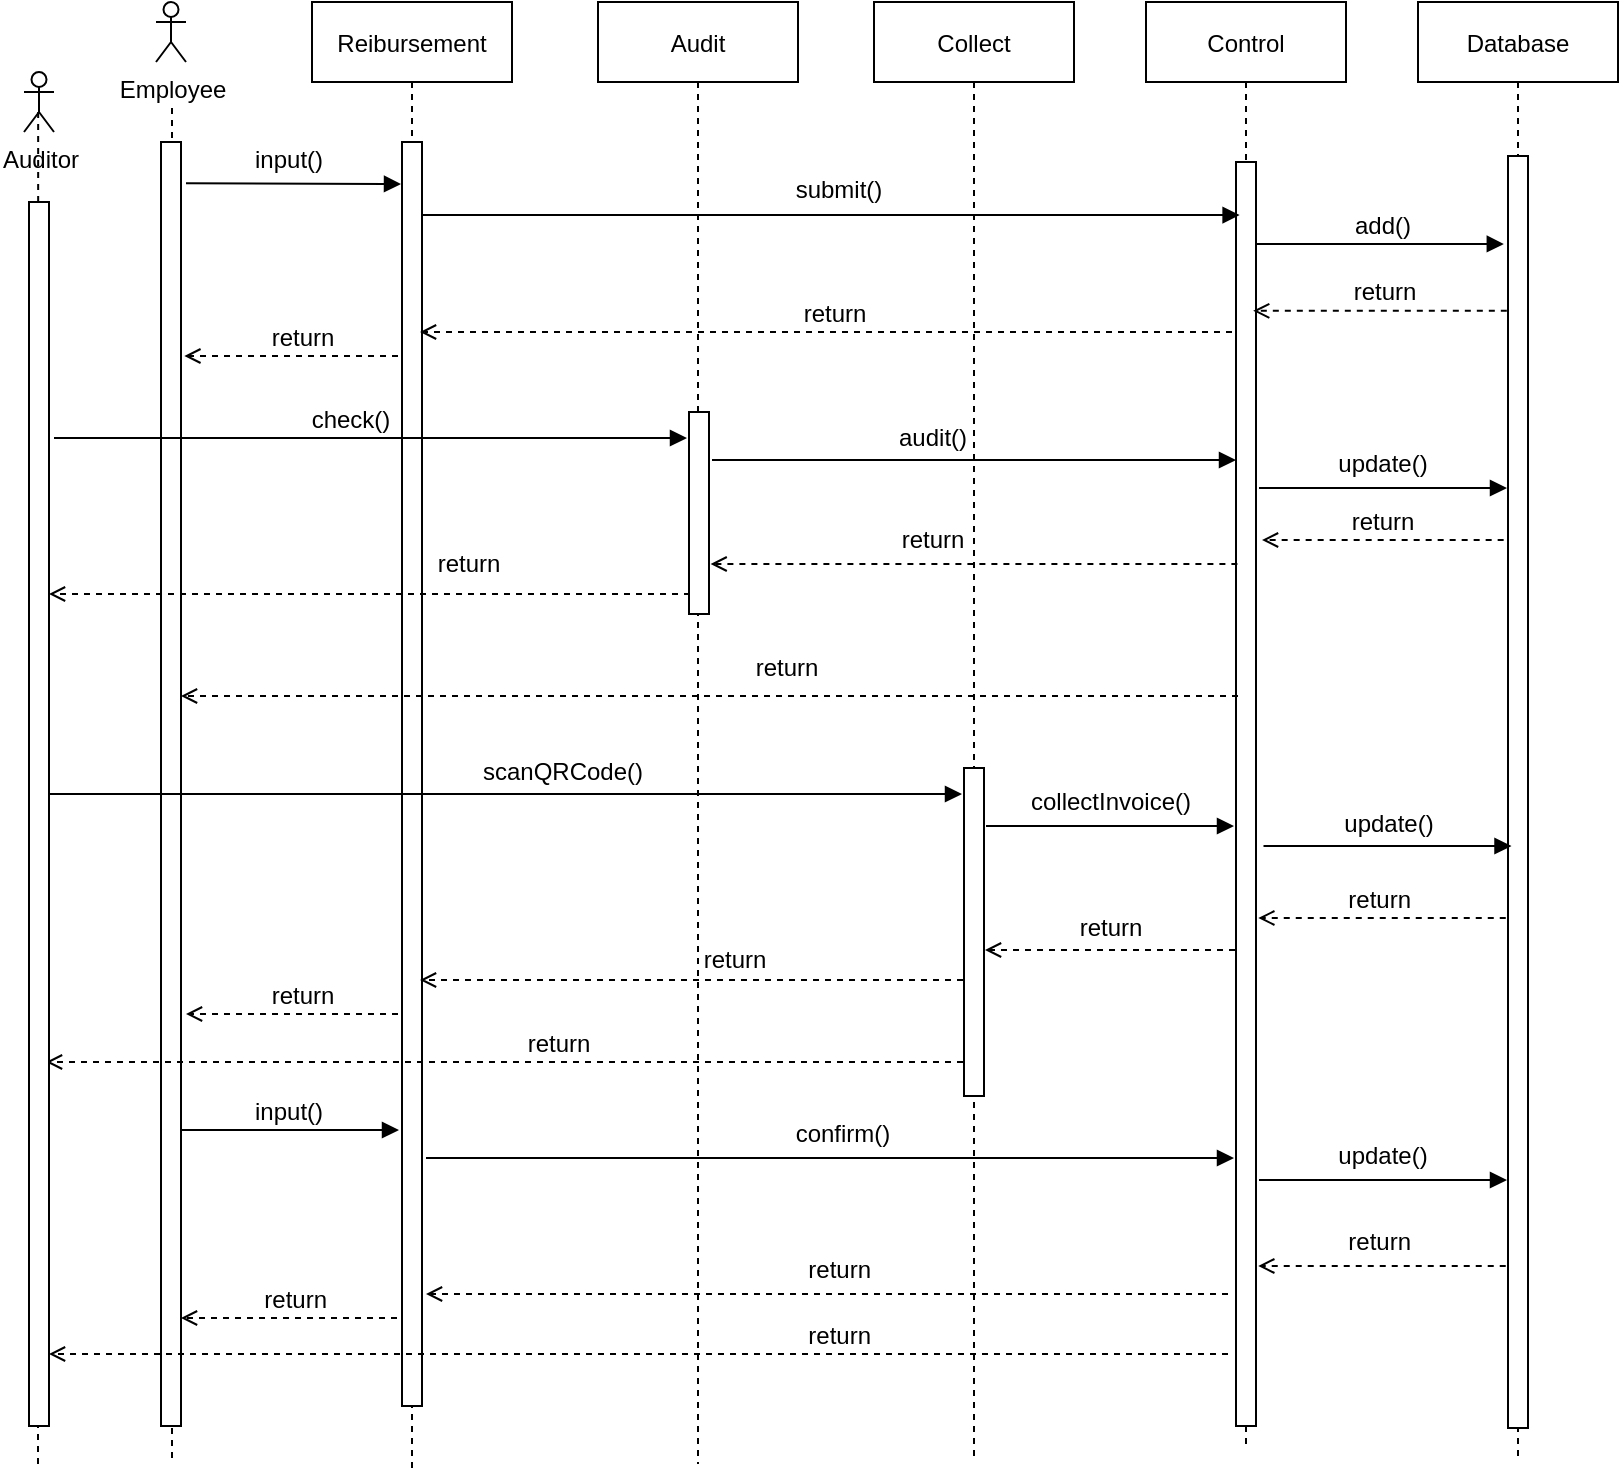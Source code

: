 <mxfile version="13.9.9" type="device"><diagram id="kgpKYQtTHZ0yAKxKKP6v" name="Page-1"><mxGraphModel dx="853" dy="493" grid="0" gridSize="10" guides="1" tooltips="1" connect="1" arrows="1" fold="1" page="1" pageScale="1" pageWidth="850" pageHeight="1100" math="0" shadow="0"><root><mxCell id="0"/><mxCell id="1" parent="0"/><mxCell id="s8UTLTWhD3DFpOoqn2xR-32" value="Reibursement" style="shape=umlLifeline;perimeter=lifelinePerimeter;container=1;collapsible=0;recursiveResize=0;rounded=0;shadow=0;strokeWidth=1;" parent="1" vertex="1" treatAsSingle="0"><mxGeometry x="189" y="80" width="100" height="734" as="geometry"/></mxCell><mxCell id="s8UTLTWhD3DFpOoqn2xR-33" value="" style="points=[];perimeter=orthogonalPerimeter;rounded=0;shadow=0;strokeWidth=1;" parent="s8UTLTWhD3DFpOoqn2xR-32" vertex="1"><mxGeometry x="45" y="70" width="10" height="632" as="geometry"/></mxCell><mxCell id="s8UTLTWhD3DFpOoqn2xR-35" value="Control" style="shape=umlLifeline;perimeter=lifelinePerimeter;container=1;collapsible=0;recursiveResize=0;rounded=0;shadow=0;strokeWidth=1;" parent="1" vertex="1" treatAsSingle="0"><mxGeometry x="606" y="80" width="100" height="723" as="geometry"/></mxCell><mxCell id="s8UTLTWhD3DFpOoqn2xR-36" value="" style="points=[];perimeter=orthogonalPerimeter;rounded=0;shadow=0;strokeWidth=1;" parent="s8UTLTWhD3DFpOoqn2xR-35" vertex="1"><mxGeometry x="45" y="80" width="10" height="632" as="geometry"/></mxCell><mxCell id="s8UTLTWhD3DFpOoqn2xR-37" value="" style="verticalAlign=bottom;endArrow=block;shadow=0;strokeWidth=1;endFill=1;entryX=0.18;entryY=0.042;entryDx=0;entryDy=0;entryPerimeter=0;" parent="1" source="s8UTLTWhD3DFpOoqn2xR-33" edge="1" target="s8UTLTWhD3DFpOoqn2xR-36"><mxGeometry x="-0.001" relative="1" as="geometry"><mxPoint x="248" y="180" as="sourcePoint"/><mxPoint x="517" y="180" as="targetPoint"/><Array as="points"/><mxPoint as="offset"/></mxGeometry></mxCell><mxCell id="s8UTLTWhD3DFpOoqn2xR-38" value="Employee" style="shape=umlActor;verticalLabelPosition=bottom;verticalAlign=top;html=1;outlineConnect=0;" parent="1" vertex="1"><mxGeometry x="111" y="80" width="15" height="30" as="geometry"/></mxCell><mxCell id="s8UTLTWhD3DFpOoqn2xR-39" value="" style="endArrow=none;dashed=1;html=1;" parent="1" edge="1"><mxGeometry width="50" height="50" relative="1" as="geometry"><mxPoint x="119" y="808" as="sourcePoint"/><mxPoint x="119.0" y="130" as="targetPoint"/></mxGeometry></mxCell><mxCell id="s8UTLTWhD3DFpOoqn2xR-40" value="" style="points=[];perimeter=orthogonalPerimeter;rounded=0;shadow=0;strokeWidth=1;" parent="1" vertex="1"><mxGeometry x="113.5" y="150" width="10" height="642" as="geometry"/></mxCell><mxCell id="s8UTLTWhD3DFpOoqn2xR-41" value="" style="endArrow=block;html=1;endFill=1;" parent="1" edge="1"><mxGeometry width="50" height="50" relative="1" as="geometry"><mxPoint x="126" y="170.58" as="sourcePoint"/><mxPoint x="233.5" y="171" as="targetPoint"/></mxGeometry></mxCell><mxCell id="s8UTLTWhD3DFpOoqn2xR-42" value="input()" style="text;html=1;align=center;verticalAlign=middle;resizable=0;points=[];autosize=1;" parent="1" vertex="1"><mxGeometry x="155" y="150" width="44" height="18" as="geometry"/></mxCell><mxCell id="s8UTLTWhD3DFpOoqn2xR-43" value="Audit" style="shape=umlLifeline;perimeter=lifelinePerimeter;container=1;collapsible=0;recursiveResize=0;rounded=0;shadow=0;strokeWidth=1;" parent="1" vertex="1" treatAsSingle="0"><mxGeometry x="332" y="80" width="100" height="731" as="geometry"/></mxCell><mxCell id="s8UTLTWhD3DFpOoqn2xR-44" value="" style="points=[];perimeter=orthogonalPerimeter;rounded=0;shadow=0;strokeWidth=1;" parent="s8UTLTWhD3DFpOoqn2xR-43" vertex="1"><mxGeometry x="45.5" y="205" width="10" height="101" as="geometry"/></mxCell><mxCell id="s8UTLTWhD3DFpOoqn2xR-46" value="Database" style="shape=umlLifeline;perimeter=lifelinePerimeter;container=1;collapsible=0;recursiveResize=0;rounded=0;shadow=0;strokeWidth=1;" parent="1" vertex="1" treatAsSingle="0"><mxGeometry x="742" y="80" width="100" height="727" as="geometry"/></mxCell><mxCell id="s8UTLTWhD3DFpOoqn2xR-47" value="" style="points=[];perimeter=orthogonalPerimeter;rounded=0;shadow=0;strokeWidth=1;" parent="s8UTLTWhD3DFpOoqn2xR-46" vertex="1"><mxGeometry x="45" y="77" width="10" height="636" as="geometry"/></mxCell><mxCell id="s8UTLTWhD3DFpOoqn2xR-48" value="submit()" style="text;html=1;align=center;verticalAlign=middle;resizable=0;points=[];autosize=1;" parent="1" vertex="1"><mxGeometry x="425" y="165" width="53" height="18" as="geometry"/></mxCell><mxCell id="s8UTLTWhD3DFpOoqn2xR-49" value="" style="endArrow=open;html=1;dashed=1;endFill=0;exitX=-0.06;exitY=0.556;exitDx=0;exitDy=0;exitPerimeter=0;" parent="1" edge="1"><mxGeometry width="50" height="50" relative="1" as="geometry"><mxPoint x="651.7" y="361.002" as="sourcePoint"/><mxPoint x="388.3" y="361.002" as="targetPoint"/></mxGeometry></mxCell><mxCell id="s8UTLTWhD3DFpOoqn2xR-50" value="return" style="text;html=1;align=center;verticalAlign=middle;resizable=0;points=[];autosize=1;" parent="1" vertex="1"><mxGeometry x="478" y="340" width="41" height="18" as="geometry"/></mxCell><mxCell id="s8UTLTWhD3DFpOoqn2xR-51" value="" style="endArrow=open;html=1;dashed=1;endFill=0;" parent="1" edge="1"><mxGeometry width="50" height="50" relative="1" as="geometry"><mxPoint x="378" y="376" as="sourcePoint"/><mxPoint x="57.5" y="376" as="targetPoint"/></mxGeometry></mxCell><mxCell id="s8UTLTWhD3DFpOoqn2xR-52" value="" style="endArrow=block;html=1;exitX=1.233;exitY=0.275;exitDx=0;exitDy=0;exitPerimeter=0;endFill=1;" parent="1" edge="1"><mxGeometry width="50" height="50" relative="1" as="geometry"><mxPoint x="661.24" y="200.995" as="sourcePoint"/><mxPoint x="784.91" y="200.995" as="targetPoint"/></mxGeometry></mxCell><mxCell id="s8UTLTWhD3DFpOoqn2xR-53" value="add()" style="text;html=1;align=center;verticalAlign=middle;resizable=0;points=[];autosize=1;" parent="1" vertex="1"><mxGeometry x="705" y="183" width="38" height="18" as="geometry"/></mxCell><mxCell id="s8UTLTWhD3DFpOoqn2xR-54" value="" style="endArrow=open;html=1;dashed=1;endFill=0;" parent="1" edge="1"><mxGeometry width="50" height="50" relative="1" as="geometry"><mxPoint x="786.41" y="234.43" as="sourcePoint"/><mxPoint x="659.58" y="234.43" as="targetPoint"/></mxGeometry></mxCell><mxCell id="s8UTLTWhD3DFpOoqn2xR-55" value="return" style="text;html=1;align=center;verticalAlign=middle;resizable=0;points=[];autosize=1;" parent="1" vertex="1"><mxGeometry x="704" y="216" width="41" height="18" as="geometry"/></mxCell><mxCell id="s8UTLTWhD3DFpOoqn2xR-56" value="" style="endArrow=open;html=1;dashed=1;endFill=0;" parent="1" edge="1"><mxGeometry width="50" height="50" relative="1" as="geometry"><mxPoint x="649" y="245" as="sourcePoint"/><mxPoint x="243" y="245" as="targetPoint"/></mxGeometry></mxCell><mxCell id="s8UTLTWhD3DFpOoqn2xR-57" value="" style="endArrow=open;html=1;dashed=1;endFill=0;" parent="1" edge="1"><mxGeometry width="50" height="50" relative="1" as="geometry"><mxPoint x="232.0" y="257" as="sourcePoint"/><mxPoint x="125.17" y="257" as="targetPoint"/></mxGeometry></mxCell><mxCell id="s8UTLTWhD3DFpOoqn2xR-58" value="return" style="text;html=1;align=center;verticalAlign=middle;resizable=0;points=[];autosize=1;" parent="1" vertex="1"><mxGeometry x="163" y="239" width="41" height="18" as="geometry"/></mxCell><mxCell id="s8UTLTWhD3DFpOoqn2xR-59" value="Auditor" style="shape=umlActor;verticalLabelPosition=bottom;verticalAlign=top;html=1;outlineConnect=0;" parent="1" vertex="1"><mxGeometry x="45" y="115" width="15" height="30" as="geometry"/></mxCell><mxCell id="s8UTLTWhD3DFpOoqn2xR-60" value="" style="endArrow=none;dashed=1;html=1;" parent="1" edge="1" source="s8UTLTWhD3DFpOoqn2xR-61"><mxGeometry width="50" height="50" relative="1" as="geometry"><mxPoint x="52" y="836" as="sourcePoint"/><mxPoint x="52.08" y="135" as="targetPoint"/></mxGeometry></mxCell><mxCell id="s8UTLTWhD3DFpOoqn2xR-62" value="" style="endArrow=block;html=1;endFill=1;" parent="1" edge="1"><mxGeometry width="50" height="50" relative="1" as="geometry"><mxPoint x="60" y="298" as="sourcePoint"/><mxPoint x="376.5" y="298" as="targetPoint"/></mxGeometry></mxCell><mxCell id="s8UTLTWhD3DFpOoqn2xR-63" value="check()" style="text;html=1;align=center;verticalAlign=middle;resizable=0;points=[];autosize=1;" parent="1" vertex="1"><mxGeometry x="183" y="280" width="49" height="18" as="geometry"/></mxCell><mxCell id="s8UTLTWhD3DFpOoqn2xR-64" value="" style="endArrow=block;html=1;endFill=1;" parent="1" edge="1"><mxGeometry width="50" height="50" relative="1" as="geometry"><mxPoint x="389" y="309" as="sourcePoint"/><mxPoint x="651" y="309" as="targetPoint"/></mxGeometry></mxCell><mxCell id="s8UTLTWhD3DFpOoqn2xR-66" value="" style="endArrow=block;html=1;endFill=1;" parent="1" edge="1"><mxGeometry width="50" height="50" relative="1" as="geometry"><mxPoint x="662.5" y="323" as="sourcePoint"/><mxPoint x="786.5" y="323" as="targetPoint"/></mxGeometry></mxCell><mxCell id="s8UTLTWhD3DFpOoqn2xR-67" value="update()" style="text;html=1;align=center;verticalAlign=middle;resizable=0;points=[];autosize=1;" parent="1" vertex="1"><mxGeometry x="696.5" y="302" width="55" height="18" as="geometry"/></mxCell><mxCell id="s8UTLTWhD3DFpOoqn2xR-68" value="" style="endArrow=open;html=1;dashed=1;endFill=0;" parent="1" edge="1"><mxGeometry width="50" height="50" relative="1" as="geometry"><mxPoint x="784.83" y="349.0" as="sourcePoint"/><mxPoint x="664" y="349" as="targetPoint"/></mxGeometry></mxCell><mxCell id="s8UTLTWhD3DFpOoqn2xR-69" value="return" style="text;html=1;align=center;verticalAlign=middle;resizable=0;points=[];autosize=1;" parent="1" vertex="1"><mxGeometry x="703.5" y="331" width="41" height="18" as="geometry"/></mxCell><mxCell id="s8UTLTWhD3DFpOoqn2xR-70" value="" style="endArrow=open;html=1;dashed=1;endFill=0;" parent="1" edge="1"><mxGeometry width="50" height="50" relative="1" as="geometry"><mxPoint x="652" y="427" as="sourcePoint"/><mxPoint x="123.5" y="427" as="targetPoint"/></mxGeometry></mxCell><mxCell id="s8UTLTWhD3DFpOoqn2xR-71" value="return" style="text;html=1;align=center;verticalAlign=middle;resizable=0;points=[];autosize=1;" parent="1" vertex="1"><mxGeometry x="405" y="404" width="41" height="18" as="geometry"/></mxCell><mxCell id="s8UTLTWhD3DFpOoqn2xR-34" value="return" style="text;html=1;align=center;verticalAlign=middle;resizable=0;points=[];autosize=1;" parent="1" vertex="1"><mxGeometry x="246" y="352" width="41" height="18" as="geometry"/></mxCell><mxCell id="s8UTLTWhD3DFpOoqn2xR-74" value="" style="endArrow=block;html=1;endFill=1;exitX=0.967;exitY=0.933;exitDx=0;exitDy=0;exitPerimeter=0;" parent="1" edge="1"><mxGeometry width="50" height="50" relative="1" as="geometry"><mxPoint x="246.0" y="657.996" as="sourcePoint"/><mxPoint x="650" y="658" as="targetPoint"/><Array as="points"/></mxGeometry></mxCell><mxCell id="s8UTLTWhD3DFpOoqn2xR-75" value="confirm()" style="text;html=1;align=center;verticalAlign=middle;resizable=0;points=[];autosize=1;" parent="1" vertex="1"><mxGeometry x="425" y="637" width="57" height="18" as="geometry"/></mxCell><mxCell id="s8UTLTWhD3DFpOoqn2xR-76" value="" style="endArrow=block;html=1;endFill=1;" parent="1" edge="1"><mxGeometry width="50" height="50" relative="1" as="geometry"><mxPoint x="664.75" y="502" as="sourcePoint"/><mxPoint x="788.75" y="502" as="targetPoint"/></mxGeometry></mxCell><mxCell id="s8UTLTWhD3DFpOoqn2xR-77" value="update()" style="text;html=1;align=center;verticalAlign=middle;resizable=0;points=[];autosize=1;" parent="1" vertex="1"><mxGeometry x="699.25" y="482" width="55" height="18" as="geometry"/></mxCell><mxCell id="s8UTLTWhD3DFpOoqn2xR-78" value="" style="endArrow=block;html=1;endFill=1;fontStyle=1" parent="1" edge="1"><mxGeometry width="50" height="50" relative="1" as="geometry"><mxPoint x="123.5" y="644" as="sourcePoint"/><mxPoint x="232.5" y="644" as="targetPoint"/></mxGeometry></mxCell><mxCell id="s8UTLTWhD3DFpOoqn2xR-79" value="input()" style="text;html=1;align=center;verticalAlign=middle;resizable=0;points=[];autosize=1;fontStyle=0" parent="1" vertex="1"><mxGeometry x="155" y="626" width="44" height="18" as="geometry"/></mxCell><mxCell id="s8UTLTWhD3DFpOoqn2xR-82" value="" style="endArrow=open;html=1;dashed=1;endFill=0;" parent="1" edge="1"><mxGeometry width="50" height="50" relative="1" as="geometry"><mxPoint x="514.5" y="569" as="sourcePoint"/><mxPoint x="243" y="569" as="targetPoint"/></mxGeometry></mxCell><mxCell id="s8UTLTWhD3DFpOoqn2xR-83" value="" style="endArrow=open;html=1;dashed=1;endFill=0;" parent="1" edge="1"><mxGeometry width="50" height="50" relative="1" as="geometry"><mxPoint x="232" y="586" as="sourcePoint"/><mxPoint x="126" y="586" as="targetPoint"/></mxGeometry></mxCell><mxCell id="s8UTLTWhD3DFpOoqn2xR-84" value="return" style="text;html=1;align=center;verticalAlign=middle;resizable=0;points=[];autosize=1;" parent="1" vertex="1"><mxGeometry x="379" y="550" width="41" height="18" as="geometry"/></mxCell><mxCell id="s8UTLTWhD3DFpOoqn2xR-85" value="return" style="text;html=1;align=center;verticalAlign=middle;resizable=0;points=[];autosize=1;" parent="1" vertex="1"><mxGeometry x="163" y="568" width="41" height="18" as="geometry"/></mxCell><mxCell id="fQDdDsw3DAtXRCIKFgJ6-1" value="Collect" style="shape=umlLifeline;perimeter=lifelinePerimeter;container=1;collapsible=0;recursiveResize=0;rounded=0;shadow=0;strokeWidth=1;" vertex="1" treatAsSingle="0" parent="1"><mxGeometry x="470" y="80" width="100" height="727" as="geometry"/></mxCell><mxCell id="fQDdDsw3DAtXRCIKFgJ6-2" value="" style="points=[];perimeter=orthogonalPerimeter;rounded=0;shadow=0;strokeWidth=1;" vertex="1" parent="fQDdDsw3DAtXRCIKFgJ6-1"><mxGeometry x="45" y="383" width="10" height="164" as="geometry"/></mxCell><mxCell id="s8UTLTWhD3DFpOoqn2xR-65" value="audit()" style="text;html=1;align=center;verticalAlign=middle;resizable=0;points=[];autosize=1;" parent="fQDdDsw3DAtXRCIKFgJ6-1" vertex="1"><mxGeometry x="7" y="209" width="44" height="18" as="geometry"/></mxCell><mxCell id="fQDdDsw3DAtXRCIKFgJ6-3" value="" style="endArrow=block;html=1;endFill=1;" edge="1" parent="1"><mxGeometry width="50" height="50" relative="1" as="geometry"><mxPoint x="57.5" y="476" as="sourcePoint"/><mxPoint x="514" y="476" as="targetPoint"/><Array as="points"/></mxGeometry></mxCell><mxCell id="fQDdDsw3DAtXRCIKFgJ6-4" value="scanQRCode()" style="text;html=1;align=center;verticalAlign=middle;resizable=0;points=[];autosize=1;fontStyle=0" vertex="1" parent="1"><mxGeometry x="269" y="456" width="90" height="18" as="geometry"/></mxCell><mxCell id="fQDdDsw3DAtXRCIKFgJ6-6" value="" style="endArrow=block;html=1;endFill=1;" edge="1" parent="1"><mxGeometry width="50" height="50" relative="1" as="geometry"><mxPoint x="526.0" y="492" as="sourcePoint"/><mxPoint x="650.0" y="492" as="targetPoint"/></mxGeometry></mxCell><mxCell id="fQDdDsw3DAtXRCIKFgJ6-7" value="collectInvoice()" style="text;html=1;align=center;verticalAlign=middle;resizable=0;points=[];autosize=1;fontStyle=0" vertex="1" parent="1"><mxGeometry x="543" y="471" width="90" height="18" as="geometry"/></mxCell><mxCell id="fQDdDsw3DAtXRCIKFgJ6-9" value="" style="endArrow=open;html=1;dashed=1;endFill=0;" edge="1" parent="1"><mxGeometry width="50" height="50" relative="1" as="geometry"><mxPoint x="785.88" y="538" as="sourcePoint"/><mxPoint x="662.13" y="538" as="targetPoint"/><Array as="points"><mxPoint x="751.13" y="538"/></Array></mxGeometry></mxCell><mxCell id="fQDdDsw3DAtXRCIKFgJ6-10" value="return&amp;nbsp;" style="text;html=1;align=center;verticalAlign=middle;resizable=0;points=[];autosize=1;" vertex="1" parent="1"><mxGeometry x="702" y="520" width="44" height="18" as="geometry"/></mxCell><mxCell id="fQDdDsw3DAtXRCIKFgJ6-13" value="" style="endArrow=open;html=1;dashed=1;endFill=0;" edge="1" parent="1"><mxGeometry width="50" height="50" relative="1" as="geometry"><mxPoint x="650.5" y="554" as="sourcePoint"/><mxPoint x="525.5" y="554" as="targetPoint"/></mxGeometry></mxCell><mxCell id="fQDdDsw3DAtXRCIKFgJ6-14" value="return" style="text;html=1;align=center;verticalAlign=middle;resizable=0;points=[];autosize=1;" vertex="1" parent="1"><mxGeometry x="567.5" y="534" width="41" height="18" as="geometry"/></mxCell><mxCell id="s8UTLTWhD3DFpOoqn2xR-45" value="return" style="text;html=1;align=center;verticalAlign=middle;resizable=0;points=[];autosize=1;" parent="1" vertex="1"><mxGeometry x="429" y="227" width="41" height="18" as="geometry"/></mxCell><mxCell id="fQDdDsw3DAtXRCIKFgJ6-19" value="" style="endArrow=open;html=1;dashed=1;endFill=0;exitX=0.1;exitY=0.948;exitDx=0;exitDy=0;exitPerimeter=0;" edge="1" parent="1"><mxGeometry width="50" height="50" relative="1" as="geometry"><mxPoint x="514.5" y="610.004" as="sourcePoint"/><mxPoint x="56" y="610.004" as="targetPoint"/></mxGeometry></mxCell><mxCell id="fQDdDsw3DAtXRCIKFgJ6-20" value="return" style="text;html=1;align=center;verticalAlign=middle;resizable=0;points=[];autosize=1;" vertex="1" parent="1"><mxGeometry x="291" y="592" width="41" height="18" as="geometry"/></mxCell><mxCell id="fQDdDsw3DAtXRCIKFgJ6-22" value="" style="endArrow=block;html=1;endFill=1;" edge="1" parent="1"><mxGeometry width="50" height="50" relative="1" as="geometry"><mxPoint x="662.5" y="669" as="sourcePoint"/><mxPoint x="786.5" y="669" as="targetPoint"/></mxGeometry></mxCell><mxCell id="fQDdDsw3DAtXRCIKFgJ6-23" value="update()" style="text;html=1;align=center;verticalAlign=middle;resizable=0;points=[];autosize=1;" vertex="1" parent="1"><mxGeometry x="696.5" y="648" width="55" height="18" as="geometry"/></mxCell><mxCell id="fQDdDsw3DAtXRCIKFgJ6-24" value="" style="endArrow=open;html=1;dashed=1;endFill=0;" edge="1" parent="1"><mxGeometry width="50" height="50" relative="1" as="geometry"><mxPoint x="785.87" y="712" as="sourcePoint"/><mxPoint x="662.12" y="712" as="targetPoint"/><Array as="points"><mxPoint x="751.12" y="712"/></Array></mxGeometry></mxCell><mxCell id="fQDdDsw3DAtXRCIKFgJ6-25" value="return&amp;nbsp;" style="text;html=1;align=center;verticalAlign=middle;resizable=0;points=[];autosize=1;" vertex="1" parent="1"><mxGeometry x="702" y="691" width="44" height="18" as="geometry"/></mxCell><mxCell id="fQDdDsw3DAtXRCIKFgJ6-28" value="return&amp;nbsp;" style="text;html=1;align=center;verticalAlign=middle;resizable=0;points=[];autosize=1;" vertex="1" parent="1"><mxGeometry x="431.5" y="705" width="44" height="18" as="geometry"/></mxCell><mxCell id="fQDdDsw3DAtXRCIKFgJ6-31" value="return&amp;nbsp;" style="text;html=1;align=center;verticalAlign=middle;resizable=0;points=[];autosize=1;" vertex="1" parent="1"><mxGeometry x="160.0" y="720" width="44" height="18" as="geometry"/></mxCell><mxCell id="fQDdDsw3DAtXRCIKFgJ6-32" value="" style="endArrow=open;html=1;dashed=1;endFill=0;" edge="1" parent="1"><mxGeometry width="50" height="50" relative="1" as="geometry"><mxPoint x="231.5" y="738" as="sourcePoint"/><mxPoint x="123.5" y="738" as="targetPoint"/><Array as="points"><mxPoint x="196.75" y="738"/></Array></mxGeometry></mxCell><mxCell id="fQDdDsw3DAtXRCIKFgJ6-35" value="" style="endArrow=open;html=1;dashed=1;endFill=0;" edge="1" parent="1"><mxGeometry width="50" height="50" relative="1" as="geometry"><mxPoint x="647" y="726" as="sourcePoint"/><mxPoint x="246.0" y="726" as="targetPoint"/><Array as="points"><mxPoint x="335" y="726"/></Array></mxGeometry></mxCell><mxCell id="fQDdDsw3DAtXRCIKFgJ6-36" value="" style="endArrow=open;html=1;dashed=1;endFill=0;" edge="1" parent="1"><mxGeometry width="50" height="50" relative="1" as="geometry"><mxPoint x="647" y="756" as="sourcePoint"/><mxPoint x="57.5" y="756" as="targetPoint"/><Array as="points"><mxPoint x="335" y="756"/></Array></mxGeometry></mxCell><mxCell id="fQDdDsw3DAtXRCIKFgJ6-37" value="return&amp;nbsp;" style="text;html=1;align=center;verticalAlign=middle;resizable=0;points=[];autosize=1;" vertex="1" parent="1"><mxGeometry x="431.5" y="738" width="44" height="18" as="geometry"/></mxCell><mxCell id="s8UTLTWhD3DFpOoqn2xR-61" value="" style="points=[];perimeter=orthogonalPerimeter;rounded=0;shadow=0;strokeWidth=1;" parent="1" vertex="1"><mxGeometry x="47.5" y="180" width="10" height="612" as="geometry"/></mxCell><mxCell id="fQDdDsw3DAtXRCIKFgJ6-38" value="" style="endArrow=none;dashed=1;html=1;" edge="1" parent="1" target="s8UTLTWhD3DFpOoqn2xR-61"><mxGeometry width="50" height="50" relative="1" as="geometry"><mxPoint x="52" y="811" as="sourcePoint"/><mxPoint x="52.08" y="135" as="targetPoint"/></mxGeometry></mxCell></root></mxGraphModel></diagram></mxfile>